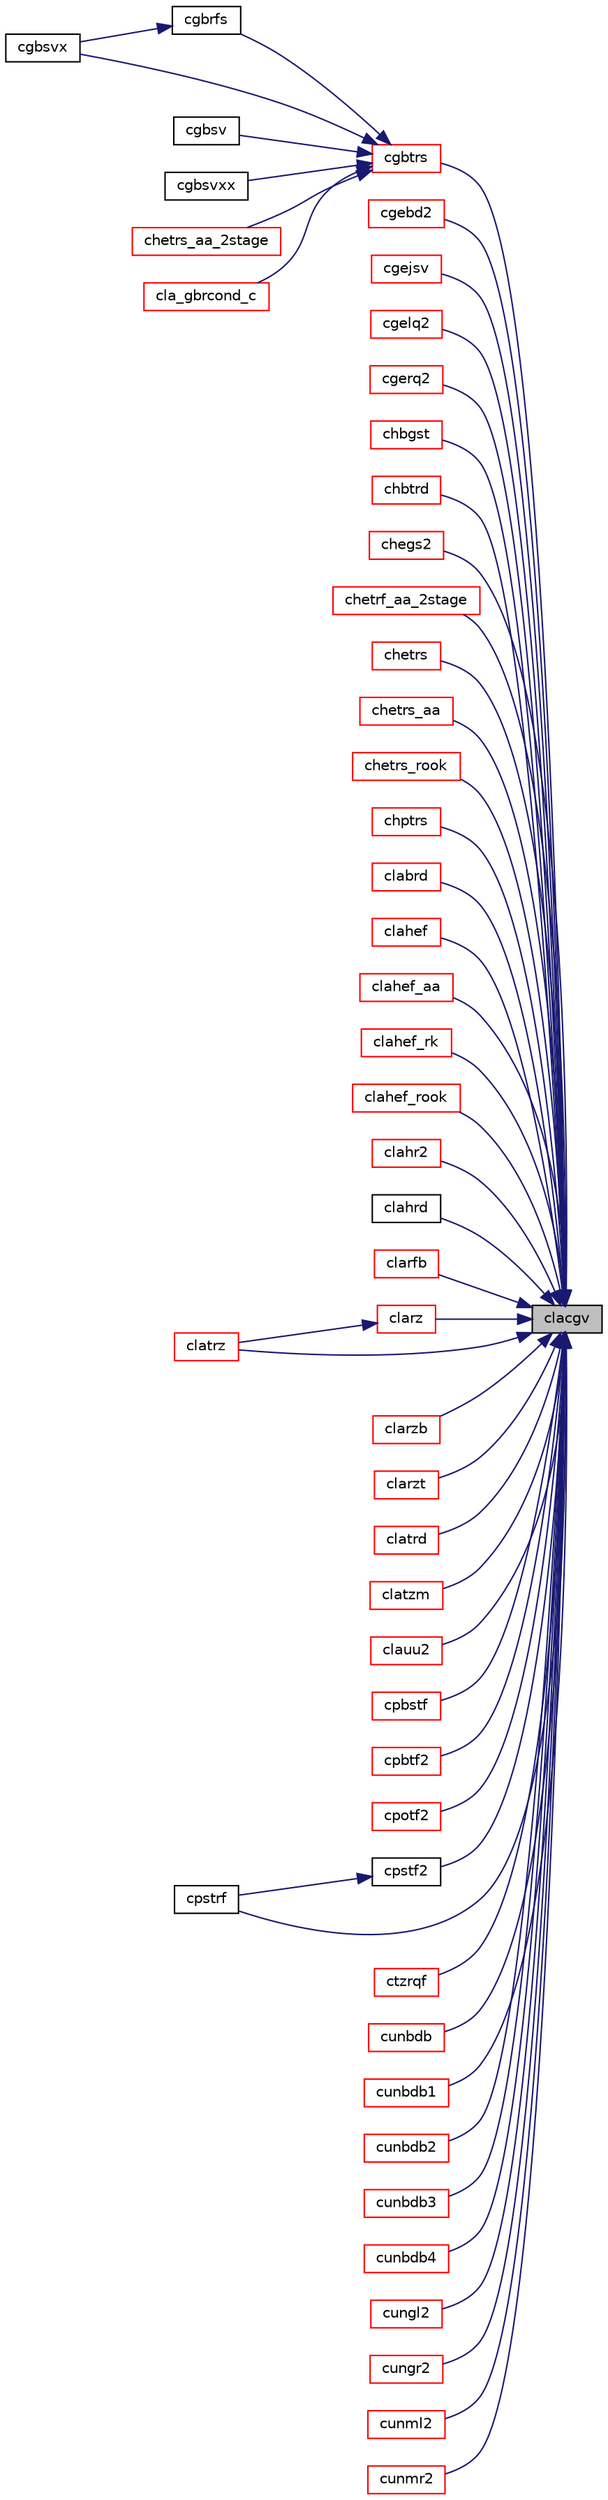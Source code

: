 digraph "clacgv"
{
 // LATEX_PDF_SIZE
  edge [fontname="Helvetica",fontsize="10",labelfontname="Helvetica",labelfontsize="10"];
  node [fontname="Helvetica",fontsize="10",shape=record];
  rankdir="RL";
  Node1 [label="clacgv",height=0.2,width=0.4,color="black", fillcolor="grey75", style="filled", fontcolor="black",tooltip="CLACGV conjugates a complex vector."];
  Node1 -> Node2 [dir="back",color="midnightblue",fontsize="10",style="solid",fontname="Helvetica"];
  Node2 [label="cgbtrs",height=0.2,width=0.4,color="red", fillcolor="white", style="filled",URL="$cgbtrs_8f.html#a72b02720b9ad928960ee5a5e92e6a5d7",tooltip="CGBTRS"];
  Node2 -> Node3 [dir="back",color="midnightblue",fontsize="10",style="solid",fontname="Helvetica"];
  Node3 [label="cgbrfs",height=0.2,width=0.4,color="black", fillcolor="white", style="filled",URL="$cgbrfs_8f.html#adb939f63e9827089f6cf8e64d9f88af7",tooltip="CGBRFS"];
  Node3 -> Node4 [dir="back",color="midnightblue",fontsize="10",style="solid",fontname="Helvetica"];
  Node4 [label="cgbsvx",height=0.2,width=0.4,color="black", fillcolor="white", style="filled",URL="$cgbsvx_8f.html#a887b8e19c54f73b82637b3c2d0b5a178",tooltip="CGBSVX computes the solution to system of linear equations A * X = B for GB matrices"];
  Node2 -> Node5 [dir="back",color="midnightblue",fontsize="10",style="solid",fontname="Helvetica"];
  Node5 [label="cgbsv",height=0.2,width=0.4,color="black", fillcolor="white", style="filled",URL="$cgbsv_8f.html#a9b44557f795536a0e2c2949b894022f7",tooltip="CGBSV computes the solution to system of linear equations A * X = B for GB matrices (simple driver)"];
  Node2 -> Node4 [dir="back",color="midnightblue",fontsize="10",style="solid",fontname="Helvetica"];
  Node2 -> Node6 [dir="back",color="midnightblue",fontsize="10",style="solid",fontname="Helvetica"];
  Node6 [label="cgbsvxx",height=0.2,width=0.4,color="black", fillcolor="white", style="filled",URL="$cgbsvxx_8f.html#a366c297439ac18cfefeb91629d44f2cb",tooltip="CGBSVXX computes the solution to system of linear equations A * X = B for GB matrices"];
  Node2 -> Node7 [dir="back",color="midnightblue",fontsize="10",style="solid",fontname="Helvetica"];
  Node7 [label="chetrs_aa_2stage",height=0.2,width=0.4,color="red", fillcolor="white", style="filled",URL="$chetrs__aa__2stage_8f.html#ad484921e85594add6d0df79cced0a0d4",tooltip="CHETRS_AA_2STAGE"];
  Node2 -> Node9 [dir="back",color="midnightblue",fontsize="10",style="solid",fontname="Helvetica"];
  Node9 [label="cla_gbrcond_c",height=0.2,width=0.4,color="red", fillcolor="white", style="filled",URL="$cla__gbrcond__c_8f.html#ae7901c9eb2d9cac0f012a12a20d56956",tooltip="CLA_GBRCOND_C computes the infinity norm condition number of op(A)*inv(diag(c)) for general banded ma..."];
  Node1 -> Node15 [dir="back",color="midnightblue",fontsize="10",style="solid",fontname="Helvetica"];
  Node15 [label="cgebd2",height=0.2,width=0.4,color="red", fillcolor="white", style="filled",URL="$cgebd2_8f.html#a3066386c9875ffe61cb0f8299012360a",tooltip="CGEBD2 reduces a general matrix to bidiagonal form using an unblocked algorithm."];
  Node1 -> Node25 [dir="back",color="midnightblue",fontsize="10",style="solid",fontname="Helvetica"];
  Node25 [label="cgejsv",height=0.2,width=0.4,color="red", fillcolor="white", style="filled",URL="$cgejsv_8f.html#a180e586691d6b25d7abc45fc79670906",tooltip="CGEJSV"];
  Node1 -> Node26 [dir="back",color="midnightblue",fontsize="10",style="solid",fontname="Helvetica"];
  Node26 [label="cgelq2",height=0.2,width=0.4,color="red", fillcolor="white", style="filled",URL="$cgelq2_8f.html#af5aa309786b736467fe6b2353695883f",tooltip="CGELQ2 computes the LQ factorization of a general rectangular matrix using an unblocked algorithm."];
  Node1 -> Node37 [dir="back",color="midnightblue",fontsize="10",style="solid",fontname="Helvetica"];
  Node37 [label="cgerq2",height=0.2,width=0.4,color="red", fillcolor="white", style="filled",URL="$cgerq2_8f.html#a6e2b93235b0ed01d7ddb3fa293e9c45d",tooltip="CGERQ2 computes the RQ factorization of a general rectangular matrix using an unblocked algorithm."];
  Node1 -> Node47 [dir="back",color="midnightblue",fontsize="10",style="solid",fontname="Helvetica"];
  Node47 [label="chbgst",height=0.2,width=0.4,color="red", fillcolor="white", style="filled",URL="$chbgst_8f.html#a808bf06bc4d353a18ab94f5eaf7c67f0",tooltip="CHBGST"];
  Node1 -> Node51 [dir="back",color="midnightblue",fontsize="10",style="solid",fontname="Helvetica"];
  Node51 [label="chbtrd",height=0.2,width=0.4,color="red", fillcolor="white", style="filled",URL="$chbtrd_8f.html#a7de86c95768cba8a2168ee787f18f9f4",tooltip="CHBTRD"];
  Node1 -> Node55 [dir="back",color="midnightblue",fontsize="10",style="solid",fontname="Helvetica"];
  Node55 [label="chegs2",height=0.2,width=0.4,color="red", fillcolor="white", style="filled",URL="$chegs2_8f.html#a853b4bda3e17fcec31189fa94aac6363",tooltip="CHEGS2 reduces a Hermitian definite generalized eigenproblem to standard form, using the factorizatio..."];
  Node1 -> Node60 [dir="back",color="midnightblue",fontsize="10",style="solid",fontname="Helvetica"];
  Node60 [label="chetrf_aa_2stage",height=0.2,width=0.4,color="red", fillcolor="white", style="filled",URL="$chetrf__aa__2stage_8f.html#ab8c36305b9b3b7622f6c51d782ac10dc",tooltip="CHETRF_AA_2STAGE"];
  Node1 -> Node61 [dir="back",color="midnightblue",fontsize="10",style="solid",fontname="Helvetica"];
  Node61 [label="chetrs",height=0.2,width=0.4,color="red", fillcolor="white", style="filled",URL="$chetrs_8f.html#a6f9d8da222ffaa7b7535efc922faa1dc",tooltip="CHETRS"];
  Node1 -> Node71 [dir="back",color="midnightblue",fontsize="10",style="solid",fontname="Helvetica"];
  Node71 [label="chetrs_aa",height=0.2,width=0.4,color="red", fillcolor="white", style="filled",URL="$chetrs__aa_8f.html#acde1ee14281d5ae64aa316df6fcd96e9",tooltip="CHETRS_AA"];
  Node1 -> Node73 [dir="back",color="midnightblue",fontsize="10",style="solid",fontname="Helvetica"];
  Node73 [label="chetrs_rook",height=0.2,width=0.4,color="red", fillcolor="white", style="filled",URL="$chetrs__rook_8f.html#a22d0f5610c016836e1830ed2b8c41034",tooltip="CHETRS_ROOK computes the solution to a system of linear equations A * X = B for HE matrices using fac..."];
  Node1 -> Node76 [dir="back",color="midnightblue",fontsize="10",style="solid",fontname="Helvetica"];
  Node76 [label="chptrs",height=0.2,width=0.4,color="red", fillcolor="white", style="filled",URL="$chptrs_8f.html#a4b550381e2fefa55d36bff50b7d45017",tooltip="CHPTRS"];
  Node1 -> Node81 [dir="back",color="midnightblue",fontsize="10",style="solid",fontname="Helvetica"];
  Node81 [label="clabrd",height=0.2,width=0.4,color="red", fillcolor="white", style="filled",URL="$clabrd_8f.html#a2c44f4f0e40d70261beb2236d3df22d7",tooltip="CLABRD reduces the first nb rows and columns of a general matrix to a bidiagonal form."];
  Node1 -> Node82 [dir="back",color="midnightblue",fontsize="10",style="solid",fontname="Helvetica"];
  Node82 [label="clahef",height=0.2,width=0.4,color="red", fillcolor="white", style="filled",URL="$clahef_8f.html#a0eaa25684b113e367c078be766f15c37",tooltip="CLAHEF computes a partial factorization of a complex Hermitian indefinite matrix using the Bunch-Kauf..."];
  Node1 -> Node84 [dir="back",color="midnightblue",fontsize="10",style="solid",fontname="Helvetica"];
  Node84 [label="clahef_aa",height=0.2,width=0.4,color="red", fillcolor="white", style="filled",URL="$clahef__aa_8f.html#af000d2b89e57201eeb048c5ba949039b",tooltip="CLAHEF_AA"];
  Node1 -> Node86 [dir="back",color="midnightblue",fontsize="10",style="solid",fontname="Helvetica"];
  Node86 [label="clahef_rk",height=0.2,width=0.4,color="red", fillcolor="white", style="filled",URL="$clahef__rk_8f.html#ab6ea0f6ab45a0d149570a866395a7cf1",tooltip="CLAHEF_RK computes a partial factorization of a complex Hermitian indefinite matrix using bounded Bun..."];
  Node1 -> Node89 [dir="back",color="midnightblue",fontsize="10",style="solid",fontname="Helvetica"];
  Node89 [label="clahef_rook",height=0.2,width=0.4,color="red", fillcolor="white", style="filled",URL="$clahef__rook_8f.html#addbd1ab07c99b3e419aa833c69a008ec",tooltip="Download CLAHEF_ROOK + dependencies  <a href=\"http://www.netlib.org/cgi-bin/netlibfiles...."];
  Node1 -> Node91 [dir="back",color="midnightblue",fontsize="10",style="solid",fontname="Helvetica"];
  Node91 [label="clahr2",height=0.2,width=0.4,color="red", fillcolor="white", style="filled",URL="$clahr2_8f.html#a7ac7544313faffcaafacecb67969e587",tooltip="CLAHR2 reduces the specified number of first columns of a general rectangular matrix A so that elemen..."];
  Node1 -> Node102 [dir="back",color="midnightblue",fontsize="10",style="solid",fontname="Helvetica"];
  Node102 [label="clahrd",height=0.2,width=0.4,color="black", fillcolor="white", style="filled",URL="$clahrd_8f.html#aa426c7951b1919de36cd6ddbc29b9a58",tooltip="CLAHRD reduces the first nb columns of a general rectangular matrix A so that elements below the k-th..."];
  Node1 -> Node103 [dir="back",color="midnightblue",fontsize="10",style="solid",fontname="Helvetica"];
  Node103 [label="clarfb",height=0.2,width=0.4,color="red", fillcolor="white", style="filled",URL="$clarfb_8f.html#a625578c63463d61350ee393cd3f9aeb6",tooltip="CLARFB applies a block reflector or its conjugate-transpose to a general rectangular matrix."];
  Node1 -> Node155 [dir="back",color="midnightblue",fontsize="10",style="solid",fontname="Helvetica"];
  Node155 [label="clarz",height=0.2,width=0.4,color="red", fillcolor="white", style="filled",URL="$clarz_8f.html#a0218f0e37bf3454f3921ee491258ec4d",tooltip="CLARZ applies an elementary reflector (as returned by stzrzf) to a general matrix."];
  Node155 -> Node156 [dir="back",color="midnightblue",fontsize="10",style="solid",fontname="Helvetica"];
  Node156 [label="clatrz",height=0.2,width=0.4,color="red", fillcolor="white", style="filled",URL="$clatrz_8f.html#a943526ad3c46d744601c6838dec3a20d",tooltip="CLATRZ factors an upper trapezoidal matrix by means of unitary transformations."];
  Node1 -> Node160 [dir="back",color="midnightblue",fontsize="10",style="solid",fontname="Helvetica"];
  Node160 [label="clarzb",height=0.2,width=0.4,color="red", fillcolor="white", style="filled",URL="$clarzb_8f.html#a7756312083d8f0376e30456c3da6e61f",tooltip="CLARZB applies a block reflector or its conjugate-transpose to a general matrix."];
  Node1 -> Node161 [dir="back",color="midnightblue",fontsize="10",style="solid",fontname="Helvetica"];
  Node161 [label="clarzt",height=0.2,width=0.4,color="red", fillcolor="white", style="filled",URL="$clarzt_8f.html#a7f887d872c63a4035769d7c16f050a14",tooltip="CLARZT forms the triangular factor T of a block reflector H = I - vtvH."];
  Node1 -> Node162 [dir="back",color="midnightblue",fontsize="10",style="solid",fontname="Helvetica"];
  Node162 [label="clatrd",height=0.2,width=0.4,color="red", fillcolor="white", style="filled",URL="$clatrd_8f.html#a696706ee9b77b41803ddcf18baf5d978",tooltip="CLATRD reduces the first nb rows and columns of a symmetric/Hermitian matrix A to real tridiagonal fo..."];
  Node1 -> Node156 [dir="back",color="midnightblue",fontsize="10",style="solid",fontname="Helvetica"];
  Node1 -> Node164 [dir="back",color="midnightblue",fontsize="10",style="solid",fontname="Helvetica"];
  Node164 [label="clatzm",height=0.2,width=0.4,color="red", fillcolor="white", style="filled",URL="$clatzm_8f.html#a8eb0ad944fa26e8a8ddf2afb3e83ae18",tooltip="CLATZM"];
  Node1 -> Node166 [dir="back",color="midnightblue",fontsize="10",style="solid",fontname="Helvetica"];
  Node166 [label="clauu2",height=0.2,width=0.4,color="red", fillcolor="white", style="filled",URL="$clauu2_8f.html#a13997b3b5d53540fcae518e06fa79a9e",tooltip="CLAUU2 computes the product UUH or LHL, where U and L are upper or lower triangular matrices (unblock..."];
  Node1 -> Node170 [dir="back",color="midnightblue",fontsize="10",style="solid",fontname="Helvetica"];
  Node170 [label="cpbstf",height=0.2,width=0.4,color="red", fillcolor="white", style="filled",URL="$cpbstf_8f.html#a752f12120d4d443933604b36cb1e880a",tooltip="CPBSTF"];
  Node1 -> Node171 [dir="back",color="midnightblue",fontsize="10",style="solid",fontname="Helvetica"];
  Node171 [label="cpbtf2",height=0.2,width=0.4,color="red", fillcolor="white", style="filled",URL="$cpbtf2_8f.html#abadd8a550c52448cdbc95f37bbf42a05",tooltip="CPBTF2 computes the Cholesky factorization of a symmetric/Hermitian positive definite band matrix (un..."];
  Node1 -> Node175 [dir="back",color="midnightblue",fontsize="10",style="solid",fontname="Helvetica"];
  Node175 [label="cpotf2",height=0.2,width=0.4,color="red", fillcolor="white", style="filled",URL="$cpotf2_8f.html#a56e13fb822ec7474402943652d7c93c6",tooltip="CPOTF2 computes the Cholesky factorization of a symmetric/Hermitian positive definite matrix (unblock..."];
  Node1 -> Node176 [dir="back",color="midnightblue",fontsize="10",style="solid",fontname="Helvetica"];
  Node176 [label="cpstf2",height=0.2,width=0.4,color="black", fillcolor="white", style="filled",URL="$cpstf2_8f.html#aa3772d4e878bb0f37ff174583e582531",tooltip="CPSTF2 computes the Cholesky factorization with complete pivoting of complex Hermitian positive semid..."];
  Node176 -> Node177 [dir="back",color="midnightblue",fontsize="10",style="solid",fontname="Helvetica"];
  Node177 [label="cpstrf",height=0.2,width=0.4,color="black", fillcolor="white", style="filled",URL="$cpstrf_8f.html#a919152b7d5c2eb8b6ab3127403f2b12a",tooltip="CPSTRF computes the Cholesky factorization with complete pivoting of complex Hermitian positive semid..."];
  Node1 -> Node177 [dir="back",color="midnightblue",fontsize="10",style="solid",fontname="Helvetica"];
  Node1 -> Node178 [dir="back",color="midnightblue",fontsize="10",style="solid",fontname="Helvetica"];
  Node178 [label="ctzrqf",height=0.2,width=0.4,color="red", fillcolor="white", style="filled",URL="$ctzrqf_8f.html#a5e3bee94d339ef0f508f0c839ee966fc",tooltip="CTZRQF"];
  Node1 -> Node179 [dir="back",color="midnightblue",fontsize="10",style="solid",fontname="Helvetica"];
  Node179 [label="cunbdb",height=0.2,width=0.4,color="red", fillcolor="white", style="filled",URL="$cunbdb_8f.html#a9cc2387e6af68f09cd2cae98f77330da",tooltip="CUNBDB"];
  Node1 -> Node180 [dir="back",color="midnightblue",fontsize="10",style="solid",fontname="Helvetica"];
  Node180 [label="cunbdb1",height=0.2,width=0.4,color="red", fillcolor="white", style="filled",URL="$cunbdb1_8f.html#afc17e240b4d77b89b8418bba48d7b1e0",tooltip="CUNBDB1"];
  Node1 -> Node181 [dir="back",color="midnightblue",fontsize="10",style="solid",fontname="Helvetica"];
  Node181 [label="cunbdb2",height=0.2,width=0.4,color="red", fillcolor="white", style="filled",URL="$cunbdb2_8f.html#a027ccf6f2b90d71f28d01a42263bd3b5",tooltip="CUNBDB2"];
  Node1 -> Node182 [dir="back",color="midnightblue",fontsize="10",style="solid",fontname="Helvetica"];
  Node182 [label="cunbdb3",height=0.2,width=0.4,color="red", fillcolor="white", style="filled",URL="$cunbdb3_8f.html#afb92ef1b967473e94d70a5fd200ee934",tooltip="CUNBDB3"];
  Node1 -> Node183 [dir="back",color="midnightblue",fontsize="10",style="solid",fontname="Helvetica"];
  Node183 [label="cunbdb4",height=0.2,width=0.4,color="red", fillcolor="white", style="filled",URL="$cunbdb4_8f.html#a98514d51140f885632f277a31acbe636",tooltip="CUNBDB4"];
  Node1 -> Node184 [dir="back",color="midnightblue",fontsize="10",style="solid",fontname="Helvetica"];
  Node184 [label="cungl2",height=0.2,width=0.4,color="red", fillcolor="white", style="filled",URL="$cungl2_8f.html#aac7b45144172a0aba4770ef0bc018d44",tooltip="CUNGL2 generates all or part of the unitary matrix Q from an LQ factorization determined by cgelqf (u..."];
  Node1 -> Node185 [dir="back",color="midnightblue",fontsize="10",style="solid",fontname="Helvetica"];
  Node185 [label="cungr2",height=0.2,width=0.4,color="red", fillcolor="white", style="filled",URL="$cungr2_8f.html#a2728705ec9f3452eda5381167b8d142e",tooltip="CUNGR2 generates all or part of the unitary matrix Q from an RQ factorization determined by cgerqf (u..."];
  Node1 -> Node186 [dir="back",color="midnightblue",fontsize="10",style="solid",fontname="Helvetica"];
  Node186 [label="cunml2",height=0.2,width=0.4,color="red", fillcolor="white", style="filled",URL="$cunml2_8f.html#a3e5eb84c532f5860b89f6f1075716987",tooltip="CUNML2 multiplies a general matrix by the unitary matrix from a LQ factorization determined by cgelqf..."];
  Node1 -> Node187 [dir="back",color="midnightblue",fontsize="10",style="solid",fontname="Helvetica"];
  Node187 [label="cunmr2",height=0.2,width=0.4,color="red", fillcolor="white", style="filled",URL="$cunmr2_8f.html#a34f9435cacd7d537a524ac1161aa7f0a",tooltip="CUNMR2 multiplies a general matrix by the unitary matrix from a RQ factorization determined by cgerqf..."];
}
